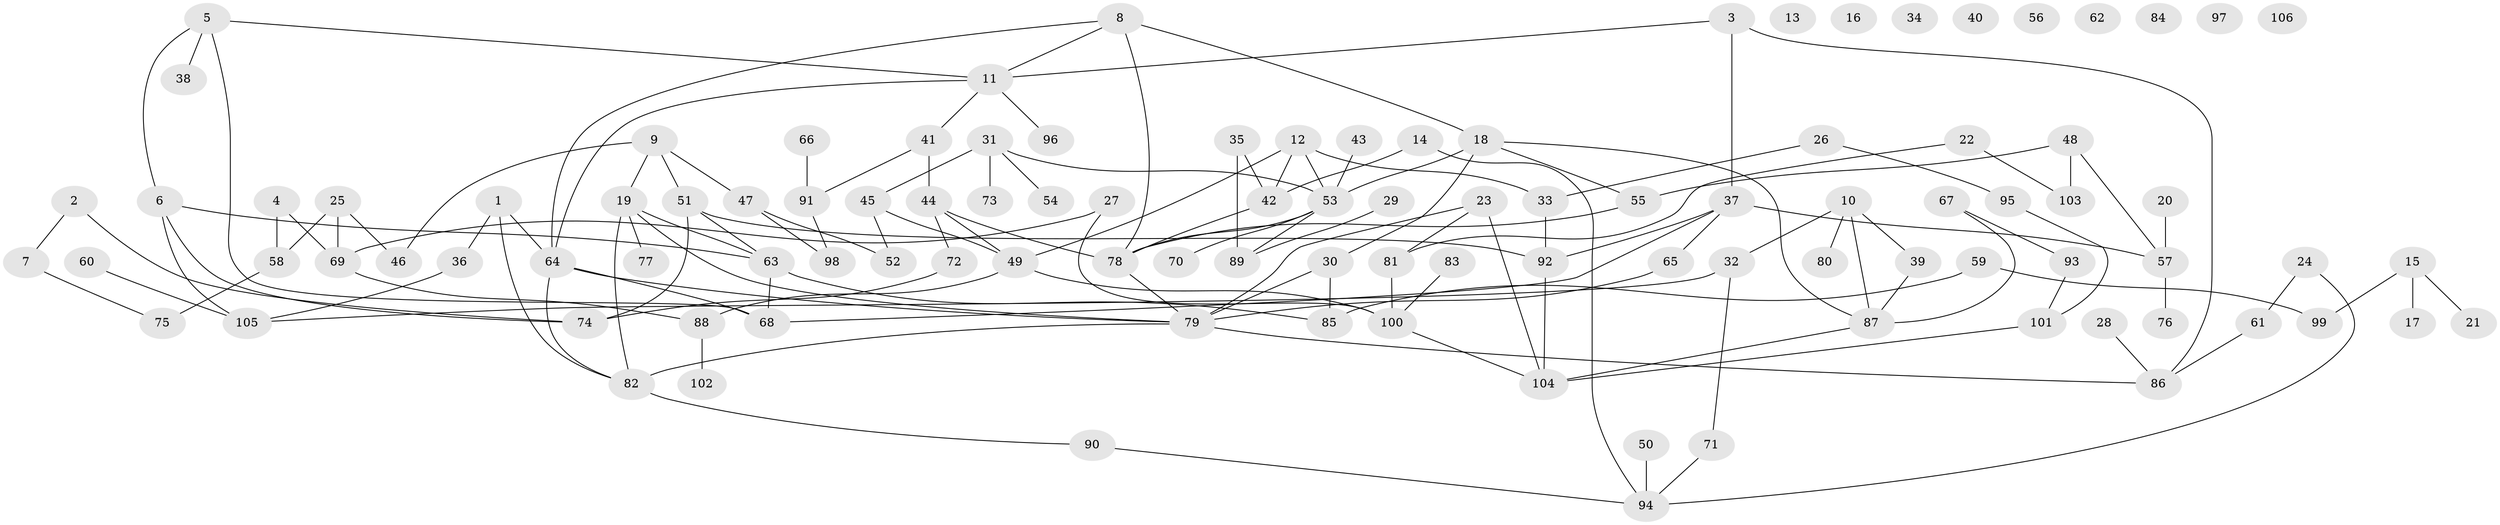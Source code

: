 // Generated by graph-tools (version 1.1) at 2025/00/03/09/25 03:00:43]
// undirected, 106 vertices, 141 edges
graph export_dot {
graph [start="1"]
  node [color=gray90,style=filled];
  1;
  2;
  3;
  4;
  5;
  6;
  7;
  8;
  9;
  10;
  11;
  12;
  13;
  14;
  15;
  16;
  17;
  18;
  19;
  20;
  21;
  22;
  23;
  24;
  25;
  26;
  27;
  28;
  29;
  30;
  31;
  32;
  33;
  34;
  35;
  36;
  37;
  38;
  39;
  40;
  41;
  42;
  43;
  44;
  45;
  46;
  47;
  48;
  49;
  50;
  51;
  52;
  53;
  54;
  55;
  56;
  57;
  58;
  59;
  60;
  61;
  62;
  63;
  64;
  65;
  66;
  67;
  68;
  69;
  70;
  71;
  72;
  73;
  74;
  75;
  76;
  77;
  78;
  79;
  80;
  81;
  82;
  83;
  84;
  85;
  86;
  87;
  88;
  89;
  90;
  91;
  92;
  93;
  94;
  95;
  96;
  97;
  98;
  99;
  100;
  101;
  102;
  103;
  104;
  105;
  106;
  1 -- 36;
  1 -- 64;
  1 -- 82;
  2 -- 7;
  2 -- 74;
  3 -- 11;
  3 -- 37;
  3 -- 86;
  4 -- 58;
  4 -- 69;
  5 -- 6;
  5 -- 11;
  5 -- 38;
  5 -- 68;
  6 -- 63;
  6 -- 74;
  6 -- 105;
  7 -- 75;
  8 -- 11;
  8 -- 18;
  8 -- 64;
  8 -- 78;
  9 -- 19;
  9 -- 46;
  9 -- 47;
  9 -- 51;
  10 -- 32;
  10 -- 39;
  10 -- 80;
  10 -- 87;
  11 -- 41;
  11 -- 64;
  11 -- 96;
  12 -- 33;
  12 -- 42;
  12 -- 49;
  12 -- 53;
  14 -- 42;
  14 -- 94;
  15 -- 17;
  15 -- 21;
  15 -- 99;
  18 -- 30;
  18 -- 53;
  18 -- 55;
  18 -- 87;
  19 -- 63;
  19 -- 77;
  19 -- 79;
  19 -- 82;
  20 -- 57;
  22 -- 81;
  22 -- 103;
  23 -- 79;
  23 -- 81;
  23 -- 104;
  24 -- 61;
  24 -- 94;
  25 -- 46;
  25 -- 58;
  25 -- 69;
  26 -- 33;
  26 -- 95;
  27 -- 69;
  27 -- 100;
  28 -- 86;
  29 -- 89;
  30 -- 79;
  30 -- 85;
  31 -- 45;
  31 -- 53;
  31 -- 54;
  31 -- 73;
  32 -- 71;
  32 -- 105;
  33 -- 92;
  35 -- 42;
  35 -- 89;
  36 -- 105;
  37 -- 57;
  37 -- 65;
  37 -- 68;
  37 -- 92;
  39 -- 87;
  41 -- 44;
  41 -- 91;
  42 -- 78;
  43 -- 53;
  44 -- 49;
  44 -- 72;
  44 -- 78;
  45 -- 49;
  45 -- 52;
  47 -- 52;
  47 -- 98;
  48 -- 55;
  48 -- 57;
  48 -- 103;
  49 -- 88;
  49 -- 100;
  50 -- 94;
  51 -- 63;
  51 -- 74;
  51 -- 92;
  53 -- 70;
  53 -- 78;
  53 -- 89;
  55 -- 78;
  57 -- 76;
  58 -- 75;
  59 -- 85;
  59 -- 99;
  60 -- 105;
  61 -- 86;
  63 -- 68;
  63 -- 85;
  64 -- 68;
  64 -- 79;
  64 -- 82;
  65 -- 79;
  66 -- 91;
  67 -- 87;
  67 -- 93;
  69 -- 88;
  71 -- 94;
  72 -- 74;
  78 -- 79;
  79 -- 82;
  79 -- 86;
  81 -- 100;
  82 -- 90;
  83 -- 100;
  87 -- 104;
  88 -- 102;
  90 -- 94;
  91 -- 98;
  92 -- 104;
  93 -- 101;
  95 -- 101;
  100 -- 104;
  101 -- 104;
}
